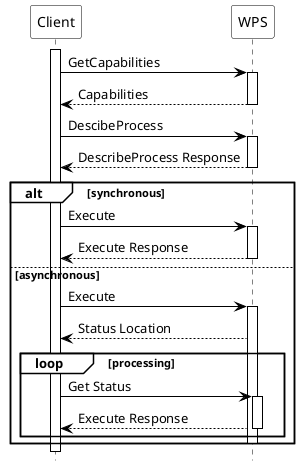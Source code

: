 @startuml
hide footbox
skinparam defaultFontName "Linux Biolinum"
skinparam note {
	BackgroundColor white
	BorderColor black
}
skinparam sequence {
	ArrowColor black
	ActorBorderColor black
	LifeLineBorderColor black
	ParticipantBorderColor black
	BoxLineColor black
	ActorBackgroundColor white
	ParticipantBackgroundColor white
	GroupBackgroundColor white
	DividerBackgroundColor white
	BoxBackgroundColor white
}

participant "Client" as client
participant "WPS" as wps


activate client

client -> wps: GetCapabilities
activate wps
client <-- wps: Capabilities
deactivate wps

client -> wps: DescibeProcess
activate wps
client <-- wps: DescribeProcess Response
deactivate wps

alt synchronous
	client -> wps: Execute
	activate wps
	client <-- wps: Execute Response
	deactivate wps
else asynchronous
	client -> wps: Execute
	activate wps
	client <-- wps: Status Location
	loop processing
		client -> wps: Get Status
		activate wps
		client <-- wps: Execute Response
		deactivate wps
	end
	deactivate wps

end

@enduml